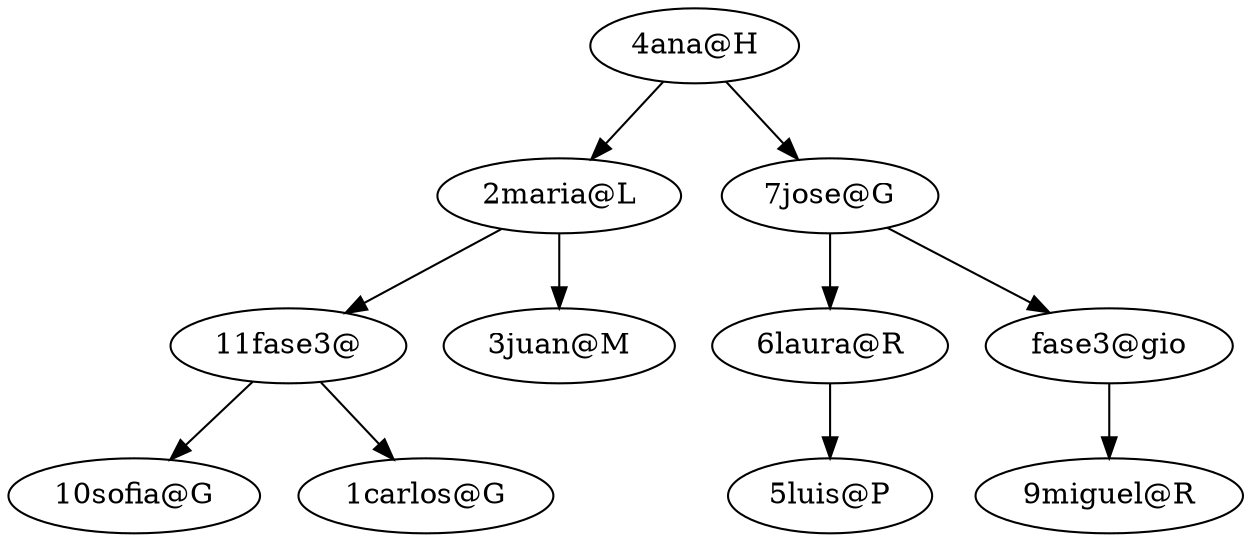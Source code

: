 digraph G {
Nodo0x7ff0c6c6c6a0[label = "4ana@H"]
Nodo0x7ff0c6c6c6a0->Nodo0x7ff0c6c62890
Nodo0x7ff0c6c6c6a0->Nodo0x7ff0c0f76a20
Nodo0x7ff0c6c62890[label = "2maria@L"]
Nodo0x7ff0c6c62890->Nodo0x7ff0c6c485f0
Nodo0x7ff0c6c62890->Nodo0x7ff0c6c695c0
Nodo0x7ff0c6c485f0[label = "11fase3@"]
Nodo0x7ff0c6c485f0->Nodo0x7ff0c6c4c920
Nodo0x7ff0c6c485f0->Nodo0x7ff0c6c5f690
Nodo0x7ff0c6c4c920[label = "10sofia@G"]
Nodo0x7ff0c6c5f690[label = "1carlos@G"]
Nodo0x7ff0c6c695c0[label = "3juan@M"]
Nodo0x7ff0c0f76a20[label = "7jose@G"]
Nodo0x7ff0c0f76a20->Nodo0x7ff0c6c59f40
Nodo0x7ff0c0f76a20->Nodo0x7ff0c6c6c540
Nodo0x7ff0c6c59f40[label = "6laura@R"]
Nodo0x7ff0c6c59f40->Nodo0x7ff0c6c67590
Nodo0x7ff0c6c67590[label = "5luis@P"]
Nodo0x7ff0c6c6c540[label = "fase3@gio"]
Nodo0x7ff0c6c6c540->Nodo0x7ff0c6c61cc0
Nodo0x7ff0c6c61cc0[label = "9miguel@R"]
}
